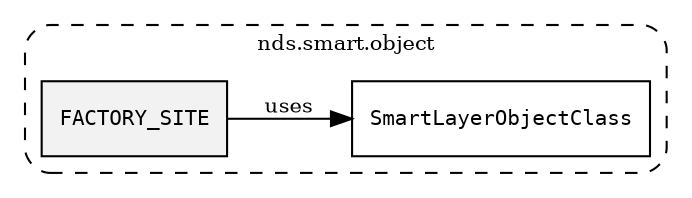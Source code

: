 /**
 * This dot file creates symbol collaboration diagram for FACTORY_SITE.
 */
digraph ZSERIO
{
    node [shape=box, fontsize=10];
    rankdir="LR";
    fontsize=10;
    tooltip="FACTORY_SITE collaboration diagram";

    subgraph "cluster_nds.smart.object"
    {
        style="dashed, rounded";
        label="nds.smart.object";
        tooltip="Package nds.smart.object";
        href="../../../content/packages/nds.smart.object.html#Package-nds-smart-object";
        target="_parent";

        "FACTORY_SITE" [style="filled", fillcolor="#0000000D", target="_parent", label=<<font face="monospace"><table align="center" border="0" cellspacing="0" cellpadding="0"><tr><td href="../../../content/packages/nds.smart.object.html#Constant-FACTORY_SITE" title="Constant defined in nds.smart.object">FACTORY_SITE</td></tr></table></font>>];
        "SmartLayerObjectClass" [target="_parent", label=<<font face="monospace"><table align="center" border="0" cellspacing="0" cellpadding="0"><tr><td href="../../../content/packages/nds.smart.object.html#Subtype-SmartLayerObjectClass" title="Subtype defined in nds.smart.object">SmartLayerObjectClass</td></tr></table></font>>];
    }

    "FACTORY_SITE" -> "SmartLayerObjectClass" [label="uses", fontsize=10];
}
